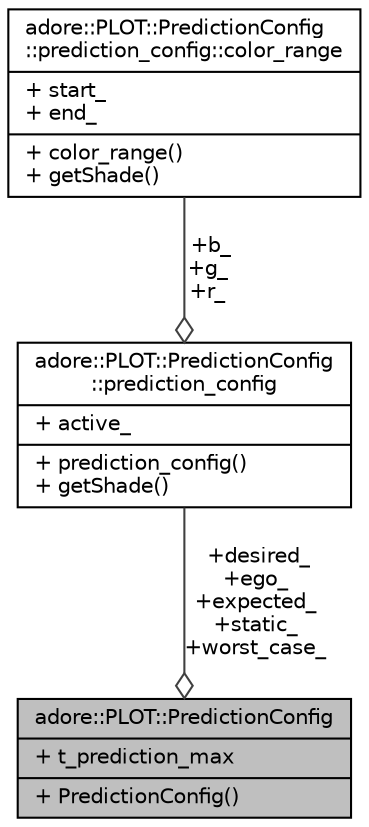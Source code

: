 digraph "adore::PLOT::PredictionConfig"
{
 // LATEX_PDF_SIZE
  edge [fontname="Helvetica",fontsize="10",labelfontname="Helvetica",labelfontsize="10"];
  node [fontname="Helvetica",fontsize="10",shape=record];
  Node1 [label="{adore::PLOT::PredictionConfig\n|+ t_prediction_max\l|+ PredictionConfig()\l}",height=0.2,width=0.4,color="black", fillcolor="grey75", style="filled", fontcolor="black",tooltip=" "];
  Node2 -> Node1 [color="grey25",fontsize="10",style="solid",label=" +desired_\n+ego_\n+expected_\n+static_\n+worst_case_" ,arrowhead="odiamond",fontname="Helvetica"];
  Node2 [label="{adore::PLOT::PredictionConfig\l::prediction_config\n|+ active_\l|+ prediction_config()\l+ getShade()\l}",height=0.2,width=0.4,color="black", fillcolor="white", style="filled",URL="$structadore_1_1PLOT_1_1PredictionConfig_1_1prediction__config.html",tooltip=" "];
  Node3 -> Node2 [color="grey25",fontsize="10",style="solid",label=" +b_\n+g_\n+r_" ,arrowhead="odiamond",fontname="Helvetica"];
  Node3 [label="{adore::PLOT::PredictionConfig\l::prediction_config::color_range\n|+ start_\l+ end_\l|+ color_range()\l+ getShade()\l}",height=0.2,width=0.4,color="black", fillcolor="white", style="filled",URL="$structadore_1_1PLOT_1_1PredictionConfig_1_1prediction__config_1_1color__range.html",tooltip=" "];
}
